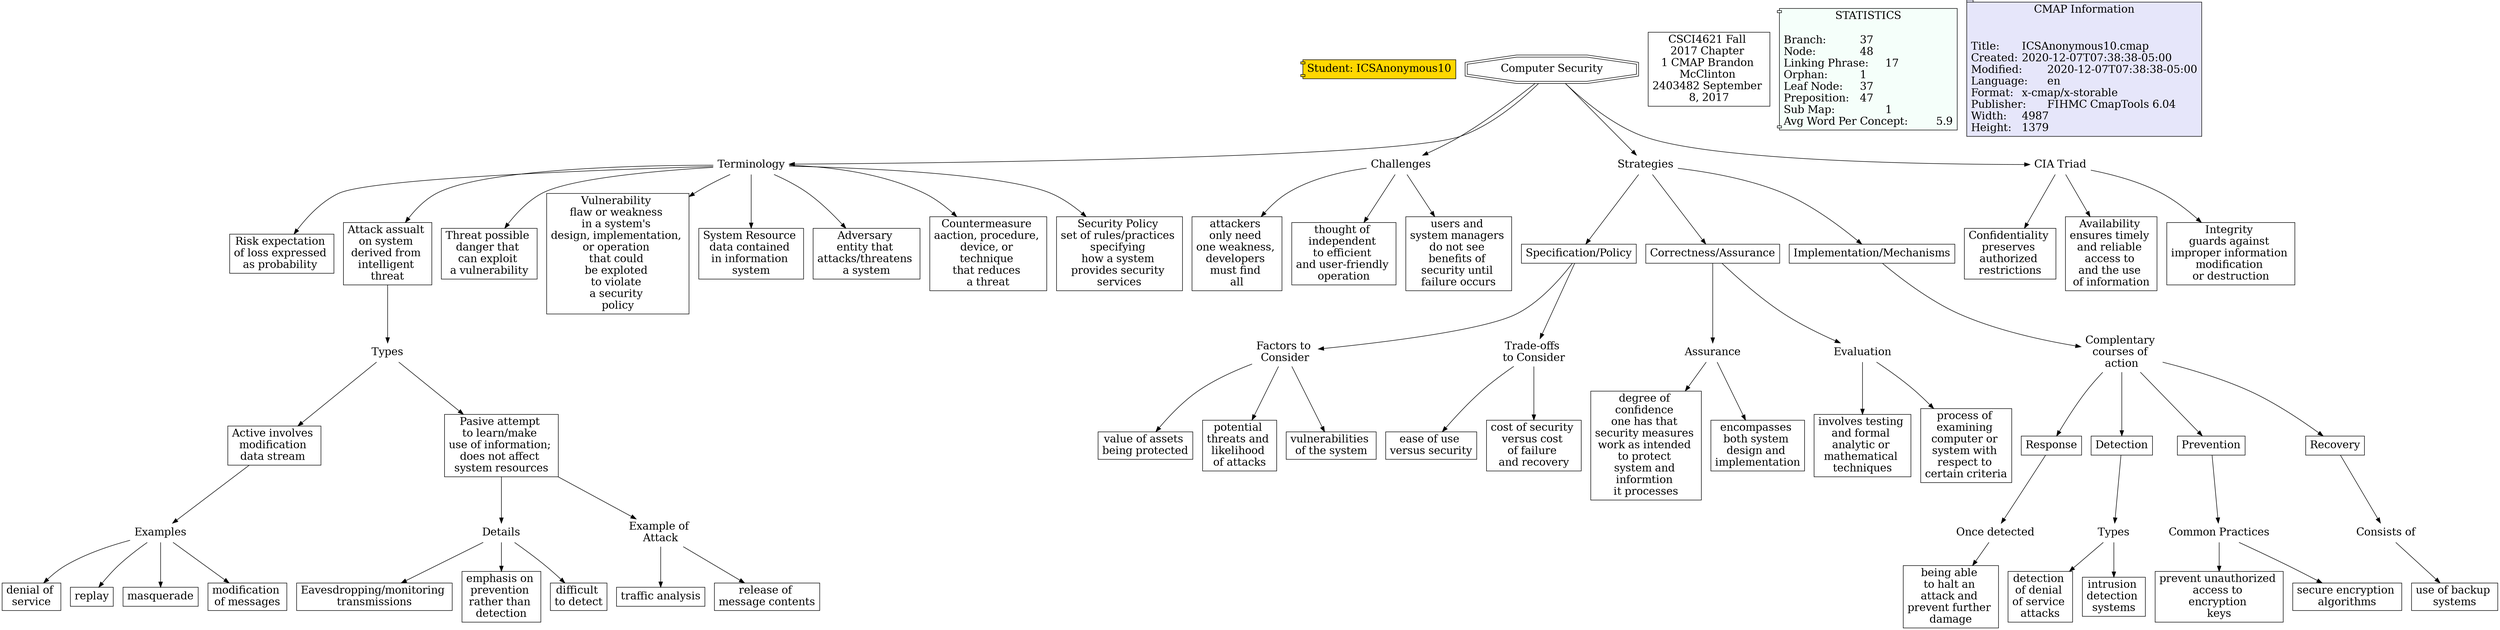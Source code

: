 // The Round Table
digraph {
	Student [label="Student: ICSAnonymous10" fillcolor=gold fontsize=20 shape=component style=filled]
	"1RPN936MZ-2B92T0V-5JJ" [label="Factors to 
Consider" fontsize=20 shape=none]
	"1RPN936MX-N0NMKJ-5JF" [label="value of assets 
being protected
" fillcolor=white fontsize=20 shape=rect style=filled]
	"1RPN936MZ-2B92T0V-5JJ" -> "1RPN936MX-N0NMKJ-5JF" [constraint=true]
	"1RPN5N5F3-LLKCL6-2QT" [label=Terminology fontsize=20 shape=none]
	"1RPN6CN65-254JSTG-38K" [label="Risk expectation 
of loss expressed 
as probability 
" fillcolor=white fontsize=20 shape=rect style=filled]
	"1RPN5N5F3-LLKCL6-2QT" -> "1RPN6CN65-254JSTG-38K" [constraint=true]
	"1RPN66X2W-C7BG47-2YH" [label="Attack assualt 
on system 
derived from 
intelligent 
threat" fillcolor=white fontsize=20 shape=rect style=filled]
	"1RPN8BW8P-25G7K7V-4D0" [label=Types fontsize=20 shape=none]
	"1RPN66X2W-C7BG47-2YH" -> "1RPN8BW8P-25G7K7V-4D0" [constraint=true]
	"1RPN53YMT-T6SXXZ-1YP" [label=Challenges fontsize=20 shape=none]
	"1RPN5BCQV-20FH5WX-29Z" [label="attackers 
only need 
one weakness, 
developers 
must find 
all" fillcolor=white fontsize=20 shape=rect style=filled]
	"1RPN53YMT-T6SXXZ-1YP" -> "1RPN5BCQV-20FH5WX-29Z" [constraint=true]
	"1RPNBD14K-2CK2QC0-75F" [label=Assurance fontsize=20 shape=none]
	"1RPNBD14J-1VJGJRX-75B" [label="degree of 
confidence 
one has that 
security measures 
work as intended 
to protect 
system and 
informtion 
it processes
" fillcolor=white fontsize=20 shape=rect style=filled]
	"1RPNBD14K-2CK2QC0-75F" -> "1RPNBD14J-1VJGJRX-75B" [constraint=true]
	"1RPNH9CB1-PF2YB6-185" [label="Once detected
" fontsize=20 shape=none]
	"1RPNH9C9Y-H8ZBGG-182" [label="being able 
to halt an 
attack and 
prevent further 
damage" fillcolor=white fontsize=20 shape=rect style=filled]
	"1RPNH9CB1-PF2YB6-185" -> "1RPNH9C9Y-H8ZBGG-182" [constraint=true]
	"1RPN9GV5S-NPJKZK-66B" [label=Response fillcolor=white fontsize=20 shape=rect style=filled]
	"1RPNH9CB1-PF2YB6-185" [label="Once detected
" fontsize=20 shape=none]
	"1RPN9GV5S-NPJKZK-66B" -> "1RPNH9CB1-PF2YB6-185" [constraint=true]
	"1RPN8BW8P-25G7K7V-4D0" [label=Types fontsize=20 shape=none]
	"1RPN8SL3X-XLWJ8L-4X0" [label="Active involves 
modification 
data stream 
" fillcolor=white fontsize=20 shape=rect style=filled]
	"1RPN8BW8P-25G7K7V-4D0" -> "1RPN8SL3X-XLWJ8L-4X0" [constraint=true]
	"1RPN8SL3X-XLWJ8L-4X0" [label="Active involves 
modification 
data stream 
" fillcolor=white fontsize=20 shape=rect style=filled]
	"1RPN8V8KV-173LW4Z-507" [label=Examples fontsize=20 shape=none]
	"1RPN8SL3X-XLWJ8L-4X0" -> "1RPN8V8KV-173LW4Z-507" [constraint=true]
	"1RPN8Y3K6-1Z282X-54S" [label="Specification/Policy" fillcolor=white fontsize=20 shape=rect style=filled]
	"1RPN936MZ-2B92T0V-5JJ" [label="Factors to 
Consider" fontsize=20 shape=none]
	"1RPN8Y3K6-1Z282X-54S" -> "1RPN936MZ-2B92T0V-5JJ" [constraint=true]
	"1RPN53YMT-T6SXXZ-1YP" [label=Challenges fontsize=20 shape=none]
	"1RPN5BHK7-2DCRVYZ-2BG" [label="thought of 
independent 
to efficient 
and user-friendly 
operation" fillcolor=white fontsize=20 shape=rect style=filled]
	"1RPN53YMT-T6SXXZ-1YP" -> "1RPN5BHK7-2DCRVYZ-2BG" [constraint=true]
	"1RPN8BW8M-2CW8BPK-4CX" [label="Pasive attempt 
to learn/make 
use of information; 
does not affect 
system resources
" fillcolor=white fontsize=20 shape=rect style=filled]
	"1RPN8HQ07-1DFCF96-4J6" [label=Details fontsize=20 shape=none]
	"1RPN8BW8M-2CW8BPK-4CX" -> "1RPN8HQ07-1DFCF96-4J6" [constraint=true]
	"1RPN9KPRC-2DW18BK-6CN" [label="Common Practices
" fontsize=20 shape=none]
	"1RPN9M6JW-NQ8NKD-6GP" [label="prevent unauthorized 
access to 
encryption 
keys" fillcolor=white fontsize=20 shape=rect style=filled]
	"1RPN9KPRC-2DW18BK-6CN" -> "1RPN9M6JW-NQ8NKD-6GP" [constraint=true]
	"1RPN8Y3K8-5MW220-54W" [label=Strategies fontsize=20 shape=none]
	"1RPN8Y3K6-1Z282X-54S" [label="Specification/Policy" fillcolor=white fontsize=20 shape=rect style=filled]
	"1RPN8Y3K8-5MW220-54W" -> "1RPN8Y3K6-1Z282X-54S" [constraint=true]
	"1RPN4GY64-20RDLZD-YM" [label="CIA Triad" fontsize=20 shape=none]
	"1RPN4GY61-1HBJMNS-YJ" [label="Confidentiality 
preserves 
authorized 
restrictions" fillcolor=white fontsize=20 shape=rect style=filled]
	"1RPN4GY64-20RDLZD-YM" -> "1RPN4GY61-1HBJMNS-YJ" [constraint=true]
	"1RPN9KPRC-2DW18BK-6CN" [label="Common Practices
" fontsize=20 shape=none]
	"1RPN9KPR9-HVWR1Q-6CK" [label="secure encryption 
algorithms" fillcolor=white fontsize=20 shape=rect style=filled]
	"1RPN9KPRC-2DW18BK-6CN" -> "1RPN9KPR9-HVWR1Q-6CK" [constraint=true]
	"1RPN5N5F3-LLKCL6-2QT" [label=Terminology fontsize=20 shape=none]
	"1RPN822BV-1592MKN-3ZQ" [label="Threat possible 
danger that 
can exploit 
a vulnerability
" fillcolor=white fontsize=20 shape=rect style=filled]
	"1RPN5N5F3-LLKCL6-2QT" -> "1RPN822BV-1592MKN-3ZQ" [constraint=true]
	"1RPN8HQ07-1DFCF96-4J6" [label=Details fontsize=20 shape=none]
	"1RPN8HQ05-LZHSH7-4J3" [label="Eavesdropping/monitoring 
transmissions" fillcolor=white fontsize=20 shape=rect style=filled]
	"1RPN8HQ07-1DFCF96-4J6" -> "1RPN8HQ05-LZHSH7-4J3" [constraint=true]
	"1RPN8HQ07-1DFCF96-4J6" [label=Details fontsize=20 shape=none]
	"1RPN8M2BV-2BLR3TY-4NB" [label="emphasis on 
prevention 
rather than 
detection" fillcolor=white fontsize=20 shape=rect style=filled]
	"1RPN8HQ07-1DFCF96-4J6" -> "1RPN8M2BV-2BLR3TY-4NB" [constraint=true]
	"1RPN5N5F3-LLKCL6-2QT" [label=Terminology fontsize=20 shape=none]
	"1RPN85BN1-1PF4C3D-44Q" [label="Vulnerability 
flaw or weakness 
in a system's 
design, implementation, 
or operation 
that could 
be exploted 
to violate 
a security 
policy" fillcolor=white fontsize=20 shape=rect style=filled]
	"1RPN5N5F3-LLKCL6-2QT" -> "1RPN85BN1-1PF4C3D-44Q" [constraint=true]
	"1RPN8QJVF-1LN3PCL-4S9" [label="Example of 
Attack" fontsize=20 shape=none]
	"1RPN8RSS3-1JFZ7L4-4VY" [label="traffic analysis
" fillcolor=white fontsize=20 shape=rect style=filled]
	"1RPN8QJVF-1LN3PCL-4S9" -> "1RPN8RSS3-1JFZ7L4-4VY" [constraint=true]
	"1RPN98HC9-ZRVP18-5WF" [label="Complentary 
courses of 
action" fontsize=20 shape=none]
	"1RPN98HC6-1FJX7S0-5WB" [label=Detection fillcolor=white fontsize=20 shape=rect style=filled]
	"1RPN98HC9-ZRVP18-5WF" -> "1RPN98HC6-1FJX7S0-5WB" [constraint=true]
	"1RPN966SG-1595X4V-5QN" [label="Trade-offs 
to Consider
" fontsize=20 shape=none]
	"1RPN966SD-ZW7LW5-5QK" [label="ease of use 
versus security
" fillcolor=white fontsize=20 shape=rect style=filled]
	"1RPN966SG-1595X4V-5QN" -> "1RPN966SD-ZW7LW5-5QK" [constraint=true]
	"1RPN8BW8M-2CW8BPK-4CX" [label="Pasive attempt 
to learn/make 
use of information; 
does not affect 
system resources
" fillcolor=white fontsize=20 shape=rect style=filled]
	"1RPN8QJVF-1LN3PCL-4S9" [label="Example of 
Attack" fontsize=20 shape=none]
	"1RPN8BW8M-2CW8BPK-4CX" -> "1RPN8QJVF-1LN3PCL-4S9" [constraint=true]
	"1RPN8YR4G-DJY5G8-56G" [label="Correctness/Assurance" fillcolor=white fontsize=20 shape=rect style=filled]
	"1RPNBD14K-2CK2QC0-75F" [label=Assurance fontsize=20 shape=none]
	"1RPN8YR4G-DJY5G8-56G" -> "1RPNBD14K-2CK2QC0-75F" [constraint=true]
	"1RPNHFKML-16GPWFC-1CR" [label=Types fontsize=20 shape=none]
	"1RPN9BNK5-14FPZ1Q-605" [label="detection 
of denial 
of service 
attacks" fillcolor=white fontsize=20 shape=rect style=filled]
	"1RPNHFKML-16GPWFC-1CR" -> "1RPN9BNK5-14FPZ1Q-605" [constraint=true]
	"1RPN936MZ-2B92T0V-5JJ" [label="Factors to 
Consider" fontsize=20 shape=none]
	"1RPN95FNY-1QJ4TFL-5NN" [label="potential 
threats and 
likelihood 
of attacks
" fillcolor=white fontsize=20 shape=rect style=filled]
	"1RPN936MZ-2B92T0V-5JJ" -> "1RPN95FNY-1QJ4TFL-5NN" [constraint=true]
	"1RPN966SG-1595X4V-5QN" [label="Trade-offs 
to Consider
" fontsize=20 shape=none]
	"1RPN97CPG-15LX7G2-5SZ" [label="cost of security 
versus cost 
of failure 
and recovery
" fillcolor=white fontsize=20 shape=rect style=filled]
	"1RPN966SG-1595X4V-5QN" -> "1RPN97CPG-15LX7G2-5SZ" [constraint=true]
	"1RPN5N5F3-LLKCL6-2QT" [label=Terminology fontsize=20 shape=none]
	"1RPN80HP8-1PG3ZVR-3XD" [label="System Resource 
data contained 
in information 
system" fillcolor=white fontsize=20 shape=rect style=filled]
	"1RPN5N5F3-LLKCL6-2QT" -> "1RPN80HP8-1PG3ZVR-3XD" [constraint=true]
	"1RPN98HC9-ZRVP18-5WF" [label="Complentary 
courses of 
action" fontsize=20 shape=none]
	"1RPN9GV5S-NPJKZK-66B" [label=Response fillcolor=white fontsize=20 shape=rect style=filled]
	"1RPN98HC9-ZRVP18-5WF" -> "1RPN9GV5S-NPJKZK-66B" [constraint=true]
	"1RPN98HC9-ZRVP18-5WF" [label="Complentary 
courses of 
action" fontsize=20 shape=none]
	"1RPN9K2FW-2CY60VT-6B8" [label=Prevention fillcolor=white fontsize=20 shape=rect style=filled]
	"1RPN98HC9-ZRVP18-5WF" -> "1RPN9K2FW-2CY60VT-6B8" [constraint=true]
	"1RPN8HQ07-1DFCF96-4J6" [label=Details fontsize=20 shape=none]
	"1RPN8KGFV-1LB42L9-4LY" [label="difficult 
to detect" fillcolor=white fontsize=20 shape=rect style=filled]
	"1RPN8HQ07-1DFCF96-4J6" -> "1RPN8KGFV-1LB42L9-4LY" [constraint=true]
	"1RPN8Y3K8-5MW220-54W" [label=Strategies fontsize=20 shape=none]
	"1RPN8YKN8-YKFG24-55Z" [label="Implementation/Mechanisms" fillcolor=white fontsize=20 shape=rect style=filled]
	"1RPN8Y3K8-5MW220-54W" -> "1RPN8YKN8-YKFG24-55Z" [constraint=true]
	"1RPN98HC9-ZRVP18-5WF" [label="Complentary 
courses of 
action" fontsize=20 shape=none]
	"1RPN9F0GL-4RTG4C-63Z" [label=Recovery fillcolor=white fontsize=20 shape=rect style=filled]
	"1RPN98HC9-ZRVP18-5WF" -> "1RPN9F0GL-4RTG4C-63Z" [constraint=true]
	"1RPN8V8KV-173LW4Z-507" [label=Examples fontsize=20 shape=none]
	"1RPN8X0CM-1P38H6J-53Q" [label="denial of 
service" fillcolor=white fontsize=20 shape=rect style=filled]
	"1RPN8V8KV-173LW4Z-507" -> "1RPN8X0CM-1P38H6J-53Q" [constraint=true]
	"1RPNBJ8ZK-1QKRS64-7FT" [label=Evaluation fontsize=20 shape=none]
	"1RPNBLHLS-SXY76S-7KK" [label="involves testing 
and formal 
analytic or 
mathematical 
techniques" fillcolor=white fontsize=20 shape=rect style=filled]
	"1RPNBJ8ZK-1QKRS64-7FT" -> "1RPNBLHLS-SXY76S-7KK" [constraint=true]
	"1RPN9K2FW-2CY60VT-6B8" [label=Prevention fillcolor=white fontsize=20 shape=rect style=filled]
	"1RPN9KPRC-2DW18BK-6CN" [label="Common Practices
" fontsize=20 shape=none]
	"1RPN9K2FW-2CY60VT-6B8" -> "1RPN9KPRC-2DW18BK-6CN" [constraint=true]
	"1RPN8YR4G-DJY5G8-56G" [label="Correctness/Assurance" fillcolor=white fontsize=20 shape=rect style=filled]
	"1RPNBJ8ZK-1QKRS64-7FT" [label=Evaluation fontsize=20 shape=none]
	"1RPN8YR4G-DJY5G8-56G" -> "1RPNBJ8ZK-1QKRS64-7FT" [constraint=true]
	"1RPN8V8KV-173LW4Z-507" [label=Examples fontsize=20 shape=none]
	"1RPN8W4BF-1RWZ52B-51L" [label=replay fillcolor=white fontsize=20 shape=rect style=filled]
	"1RPN8V8KV-173LW4Z-507" -> "1RPN8W4BF-1RWZ52B-51L" [constraint=true]
	"1RPN9F0GL-4RTG4C-63Z" [label=Recovery fillcolor=white fontsize=20 shape=rect style=filled]
	"1RPNH70J8-1W6QFXT-165" [label="Consists of
" fontsize=20 shape=none]
	"1RPN9F0GL-4RTG4C-63Z" -> "1RPNH70J8-1W6QFXT-165" [constraint=true]
	"1RPN4GY64-20RDLZD-YM" [label="CIA Triad" fontsize=20 shape=none]
	"1RPN4K244-10Y933J-109" [label="Availability 
ensures timely 
and reliable 
access to 
and the use 
of information
" fillcolor=white fontsize=20 shape=rect style=filled]
	"1RPN4GY64-20RDLZD-YM" -> "1RPN4K244-10Y933J-109" [constraint=true]
	"1RPN8V8KV-173LW4Z-507" [label=Examples fontsize=20 shape=none]
	"1RPN8V8KS-1HWLDF5-504" [label=masquerade fillcolor=white fontsize=20 shape=rect style=filled]
	"1RPN8V8KV-173LW4Z-507" -> "1RPN8V8KS-1HWLDF5-504" [constraint=true]
	"1RPNBJ8ZK-1QKRS64-7FT" [label=Evaluation fontsize=20 shape=none]
	"1RPNBJ8ZH-K2G929-7FQ" [label="process of 
examining 
computer or 
system with 
respect to 
certain criteria
" fillcolor=white fontsize=20 shape=rect style=filled]
	"1RPNBJ8ZK-1QKRS64-7FT" -> "1RPNBJ8ZH-K2G929-7FQ" [constraint=true]
	"1RPN3ZT4H-C2M7CG-8K" [label="Computer Security
" fillcolor=white fontsize=20 shape=doubleoctagon style=filled]
	"1RPN8Y3K8-5MW220-54W" [label=Strategies fontsize=20 shape=none]
	"1RPN3ZT4H-C2M7CG-8K" -> "1RPN8Y3K8-5MW220-54W" [constraint=true]
	"1RPN8BW8P-25G7K7V-4D0" [label=Types fontsize=20 shape=none]
	"1RPN8BW8M-2CW8BPK-4CX" [label="Pasive attempt 
to learn/make 
use of information; 
does not affect 
system resources
" fillcolor=white fontsize=20 shape=rect style=filled]
	"1RPN8BW8P-25G7K7V-4D0" -> "1RPN8BW8M-2CW8BPK-4CX" [constraint=true]
	"1RPN8Y3K6-1Z282X-54S" [label="Specification/Policy" fillcolor=white fontsize=20 shape=rect style=filled]
	"1RPN966SG-1595X4V-5QN" [label="Trade-offs 
to Consider
" fontsize=20 shape=none]
	"1RPN8Y3K6-1Z282X-54S" -> "1RPN966SG-1595X4V-5QN" [constraint=true]
	"1RPN5N5F3-LLKCL6-2QT" [label=Terminology fontsize=20 shape=none]
	"1RPN5N5F1-23Y0PD1-2QQ" [label="Adversary 
entity that 
attacks/threatens 
a system" fillcolor=white fontsize=20 shape=rect style=filled]
	"1RPN5N5F3-LLKCL6-2QT" -> "1RPN5N5F1-23Y0PD1-2QQ" [constraint=true]
	"1RPN4GY64-20RDLZD-YM" [label="CIA Triad" fontsize=20 shape=none]
	"1RPN4HZM5-159HY69-ZR" [label="Integrity 
guards against 
improper information 
modification 
or destruction
" fillcolor=white fontsize=20 shape=rect style=filled]
	"1RPN4GY64-20RDLZD-YM" -> "1RPN4HZM5-159HY69-ZR" [constraint=true]
	"1RPN8V8KV-173LW4Z-507" [label=Examples fontsize=20 shape=none]
	"1RPN8WFMQ-5HTJ6Z-529" [label="modification 
of messages
" fillcolor=white fontsize=20 shape=rect style=filled]
	"1RPN8V8KV-173LW4Z-507" -> "1RPN8WFMQ-5HTJ6Z-529" [constraint=true]
	"1RPN3ZT4H-C2M7CG-8K" [label="Computer Security
" fillcolor=white fontsize=20 shape=doubleoctagon style=filled]
	"1RPN5N5F3-LLKCL6-2QT" [label=Terminology fontsize=20 shape=none]
	"1RPN3ZT4H-C2M7CG-8K" -> "1RPN5N5F3-LLKCL6-2QT" [constraint=true]
	"1RPN3ZT4H-C2M7CG-8K" [label="Computer Security
" fillcolor=white fontsize=20 shape=doubleoctagon style=filled]
	"1RPN4GY64-20RDLZD-YM" [label="CIA Triad" fontsize=20 shape=none]
	"1RPN3ZT4H-C2M7CG-8K" -> "1RPN4GY64-20RDLZD-YM" [constraint=true]
	"1RPN936MZ-2B92T0V-5JJ" [label="Factors to 
Consider" fontsize=20 shape=none]
	"1RPN94PRL-VKB4VC-5M2" [label="vulnerabilities 
of \the system
" fillcolor=white fontsize=20 shape=rect style=filled]
	"1RPN936MZ-2B92T0V-5JJ" -> "1RPN94PRL-VKB4VC-5M2" [constraint=true]
	"1RPN98HC6-1FJX7S0-5WB" [label=Detection fillcolor=white fontsize=20 shape=rect style=filled]
	"1RPNHFKML-16GPWFC-1CR" [label=Types fontsize=20 shape=none]
	"1RPN98HC6-1FJX7S0-5WB" -> "1RPNHFKML-16GPWFC-1CR" [constraint=true]
	"1RPN5N5F3-LLKCL6-2QT" [label=Terminology fontsize=20 shape=none]
	"1RPN66X2W-C7BG47-2YH" [label="Attack assualt 
on system 
derived from 
intelligent 
threat" fillcolor=white fontsize=20 shape=rect style=filled]
	"1RPN5N5F3-LLKCL6-2QT" -> "1RPN66X2W-C7BG47-2YH" [constraint=true]
	"1RPN8Y3K8-5MW220-54W" [label=Strategies fontsize=20 shape=none]
	"1RPN8YR4G-DJY5G8-56G" [label="Correctness/Assurance" fillcolor=white fontsize=20 shape=rect style=filled]
	"1RPN8Y3K8-5MW220-54W" -> "1RPN8YR4G-DJY5G8-56G" [constraint=true]
	"1RPN8YKN8-YKFG24-55Z" [label="Implementation/Mechanisms" fillcolor=white fontsize=20 shape=rect style=filled]
	"1RPN98HC9-ZRVP18-5WF" [label="Complentary 
courses of 
action" fontsize=20 shape=none]
	"1RPN8YKN8-YKFG24-55Z" -> "1RPN98HC9-ZRVP18-5WF" [constraint=true]
	"1RPN3ZT4H-C2M7CG-8K" [label="Computer Security
" fillcolor=white fontsize=20 shape=doubleoctagon style=filled]
	"1RPN53YMT-T6SXXZ-1YP" [label=Challenges fontsize=20 shape=none]
	"1RPN3ZT4H-C2M7CG-8K" -> "1RPN53YMT-T6SXXZ-1YP" [constraint=true]
	"1RPNBD14K-2CK2QC0-75F" [label=Assurance fontsize=20 shape=none]
	"1RPNBH5DH-HV9F47-7BV" [label="encompasses 
both system 
design and 
implementation" fillcolor=white fontsize=20 shape=rect style=filled]
	"1RPNBD14K-2CK2QC0-75F" -> "1RPNBH5DH-HV9F47-7BV" [constraint=true]
	"1RPN53YMT-T6SXXZ-1YP" [label=Challenges fontsize=20 shape=none]
	"1RPN5B3DV-1B9FK6D-29B" [label="users and 
system managers 
do not see 
benefits of 
security until 
failure occurs
" fillcolor=white fontsize=20 shape=rect style=filled]
	"1RPN53YMT-T6SXXZ-1YP" -> "1RPN5B3DV-1B9FK6D-29B" [constraint=true]
	"1RPN5N5F3-LLKCL6-2QT" [label=Terminology fontsize=20 shape=none]
	"1RPN68755-1GK559B-30Y" [label="Countermeasure 
aaction, procedure, 
device, or 
technique 
that reduces 
a threat" fillcolor=white fontsize=20 shape=rect style=filled]
	"1RPN5N5F3-LLKCL6-2QT" -> "1RPN68755-1GK559B-30Y" [constraint=true]
	"1RPN5N5F3-LLKCL6-2QT" [label=Terminology fontsize=20 shape=none]
	"1RPN7XCZ4-1FFH80F-3RS" [label="Security Policy 
set of rules/practices 
specifying 
how a system 
provides security 
services" fillcolor=white fontsize=20 shape=rect style=filled]
	"1RPN5N5F3-LLKCL6-2QT" -> "1RPN7XCZ4-1FFH80F-3RS" [constraint=true]
	"1RPNHFKML-16GPWFC-1CR" [label=Types fontsize=20 shape=none]
	"1RPN9B2RF-1BVGVY9-5YL" [label="intrusion 
detection 
systems" fillcolor=white fontsize=20 shape=rect style=filled]
	"1RPNHFKML-16GPWFC-1CR" -> "1RPN9B2RF-1BVGVY9-5YL" [constraint=true]
	"1RPNH70J8-1W6QFXT-165" [label="Consists of
" fontsize=20 shape=none]
	"1RPNH70J5-JJLZK0-162" [label="use of backup 
systems" fillcolor=white fontsize=20 shape=rect style=filled]
	"1RPNH70J8-1W6QFXT-165" -> "1RPNH70J5-JJLZK0-162" [constraint=true]
	"1RPN8QJVF-1LN3PCL-4S9" [label="Example of 
Attack" fontsize=20 shape=none]
	"1RPN8QJVC-99BNN0-4S6" [label="release of 
message contents
" fillcolor=white fontsize=20 shape=rect style=filled]
	"1RPN8QJVF-1LN3PCL-4S9" -> "1RPN8QJVC-99BNN0-4S6" [constraint=true]
	"1RPYZJ315-GW4LVH-Y1" [label="CSCI4621 Fall 
2017 Chapter 
1 CMAP Brandon 
McClinton 
2403482 September 
8, 2017" fillcolor=white fontsize=20 shape=rect style=filled]
	statictics [label="STATISTICS
\lBranch:		37\lNode:		48\lLinking Phrase:	17\lOrphan:		1\lLeaf Node:	37\lPreposition:	47\lSub Map:		1\lAvg Word Per Concept:	5.9\l" Gsplines=true fillcolor="#F5FFFA" fontsize=20 shape=component style=filled]
	file_info [label="CMAP Information

\lTitle:	ICSAnonymous10.cmap\lCreated:	2020-12-07T07:38:38-05:00\lModified:	2020-12-07T07:38:38-05:00\lLanguage:	en\lFormat:	x-cmap/x-storable\lPublisher:	FIHMC CmapTools 6.04\lWidth:	4987\lHeight:	1379\l" Gsplines=true fillcolor="#E6E6FA" fontsize=20 shape=tab style=filled]
}
